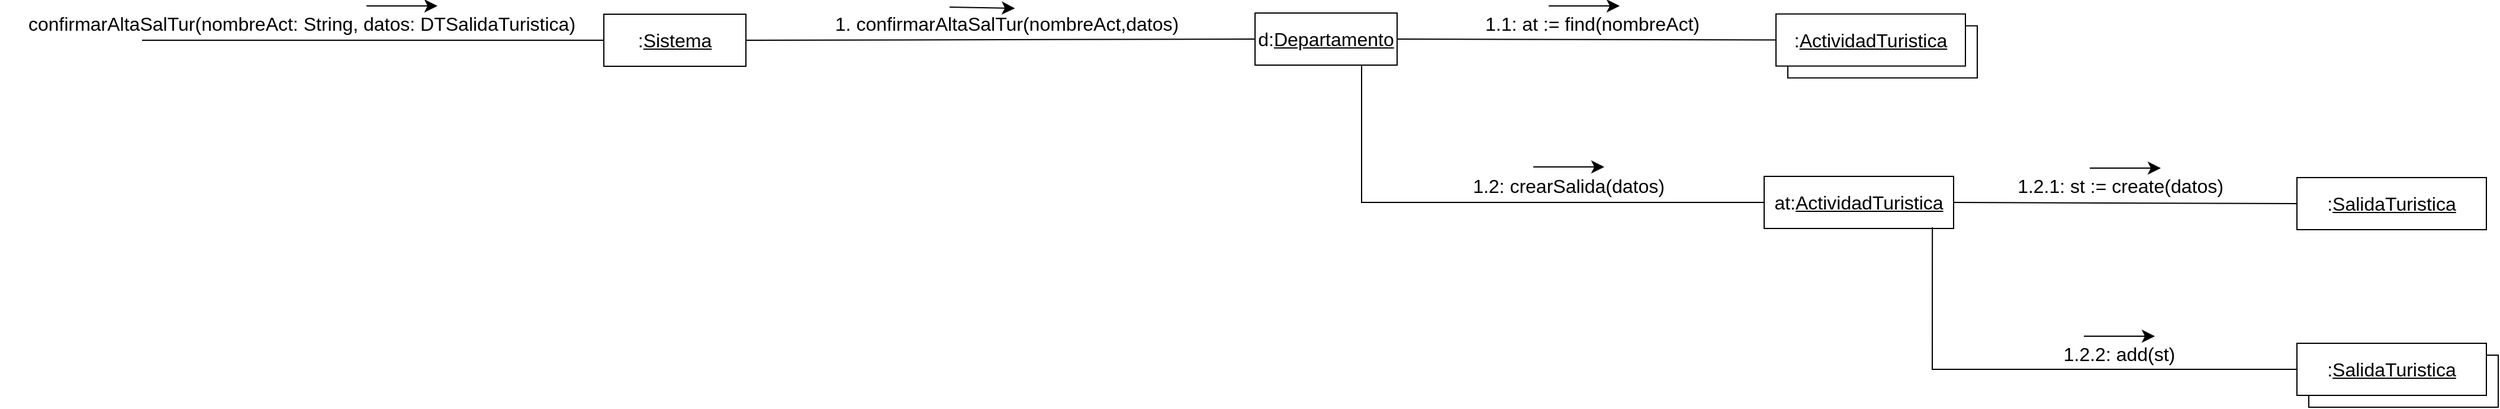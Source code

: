 <mxfile version="21.6.8" type="google">
  <diagram name="Página-1" id="jUuQ-yivEAkDQYrqy-Nv">
    <mxGraphModel grid="1" page="0" gridSize="10" guides="1" tooltips="1" connect="1" arrows="1" fold="1" pageScale="1" pageWidth="827" pageHeight="1169" math="0" shadow="0">
      <root>
        <mxCell id="0" />
        <mxCell id="1" parent="0" />
        <mxCell id="2rc9sKHvx5bH_LAvUkcn-5" value="d:&lt;u&gt;Departamento&lt;/u&gt;" style="rounded=0;whiteSpace=wrap;html=1;fontSize=16;" vertex="1" parent="1">
          <mxGeometry x="420" y="699" width="120" height="44" as="geometry" />
        </mxCell>
        <mxCell id="2rc9sKHvx5bH_LAvUkcn-9" value="" style="rounded=0;whiteSpace=wrap;html=1;fontSize=16;" vertex="1" parent="1">
          <mxGeometry x="870" y="709.8" width="160" height="44" as="geometry" />
        </mxCell>
        <mxCell id="2rc9sKHvx5bH_LAvUkcn-10" value=":&lt;u&gt;ActividadTuristica&lt;/u&gt;" style="rounded=0;whiteSpace=wrap;html=1;fontSize=16;" vertex="1" parent="1">
          <mxGeometry x="860" y="699.8" width="160" height="44" as="geometry" />
        </mxCell>
        <mxCell id="2rc9sKHvx5bH_LAvUkcn-11" value="" style="endArrow=none;html=1;rounded=0;fontSize=12;startSize=8;endSize=8;curved=1;exitX=1;exitY=0.5;exitDx=0;exitDy=0;entryX=0;entryY=0.5;entryDx=0;entryDy=0;" edge="1" parent="1" source="2rc9sKHvx5bH_LAvUkcn-5" target="2rc9sKHvx5bH_LAvUkcn-10">
          <mxGeometry width="50" height="50" relative="1" as="geometry">
            <mxPoint x="600" y="721" as="sourcePoint" />
            <mxPoint x="760" y="589.8" as="targetPoint" />
          </mxGeometry>
        </mxCell>
        <mxCell id="2rc9sKHvx5bH_LAvUkcn-12" value="1.1: at := find(nombreAct)" style="text;html=1;strokeColor=none;fillColor=none;align=center;verticalAlign=middle;whiteSpace=wrap;rounded=0;fontSize=16;" vertex="1" parent="1">
          <mxGeometry x="590" y="693" width="230" height="30" as="geometry" />
        </mxCell>
        <mxCell id="2rc9sKHvx5bH_LAvUkcn-13" value="" style="endArrow=classic;html=1;rounded=0;fontSize=12;startSize=8;endSize=8;curved=1;" edge="1" parent="1">
          <mxGeometry width="50" height="50" relative="1" as="geometry">
            <mxPoint x="668" y="693" as="sourcePoint" />
            <mxPoint x="728" y="693" as="targetPoint" />
          </mxGeometry>
        </mxCell>
        <mxCell id="2rc9sKHvx5bH_LAvUkcn-29" value="" style="rounded=0;whiteSpace=wrap;html=1;fontSize=16;" vertex="1" parent="1">
          <mxGeometry x="1310" y="988" width="160" height="44" as="geometry" />
        </mxCell>
        <mxCell id="2rc9sKHvx5bH_LAvUkcn-36" value="at:&lt;u&gt;ActividadTuristica&lt;/u&gt;" style="rounded=0;whiteSpace=wrap;html=1;fontSize=16;" vertex="1" parent="1">
          <mxGeometry x="850" y="837" width="160" height="44" as="geometry" />
        </mxCell>
        <mxCell id="2rc9sKHvx5bH_LAvUkcn-40" value=":&lt;u&gt;SalidaTuristica&lt;/u&gt;" style="rounded=0;whiteSpace=wrap;html=1;fontSize=16;" vertex="1" parent="1">
          <mxGeometry x="1300" y="838" width="160" height="44" as="geometry" />
        </mxCell>
        <mxCell id="2rc9sKHvx5bH_LAvUkcn-41" value="" style="endArrow=none;html=1;rounded=0;fontSize=12;startSize=8;endSize=8;curved=1;entryX=0;entryY=0.5;entryDx=0;entryDy=0;exitX=1;exitY=0.5;exitDx=0;exitDy=0;" edge="1" parent="1" source="2rc9sKHvx5bH_LAvUkcn-36" target="2rc9sKHvx5bH_LAvUkcn-40">
          <mxGeometry width="50" height="50" relative="1" as="geometry">
            <mxPoint x="1040" y="888" as="sourcePoint" />
            <mxPoint x="1090" y="838" as="targetPoint" />
          </mxGeometry>
        </mxCell>
        <mxCell id="2rc9sKHvx5bH_LAvUkcn-42" value="1.2.1: st := create(datos)" style="text;html=1;strokeColor=none;fillColor=none;align=center;verticalAlign=middle;whiteSpace=wrap;rounded=0;fontSize=16;" vertex="1" parent="1">
          <mxGeometry x="1016" y="830" width="270" height="30" as="geometry" />
        </mxCell>
        <mxCell id="2rc9sKHvx5bH_LAvUkcn-43" value="" style="endArrow=classic;html=1;rounded=0;fontSize=12;startSize=8;endSize=8;curved=1;" edge="1" parent="1">
          <mxGeometry width="50" height="50" relative="1" as="geometry">
            <mxPoint x="1125" y="830" as="sourcePoint" />
            <mxPoint x="1185" y="830" as="targetPoint" />
          </mxGeometry>
        </mxCell>
        <mxCell id="2rc9sKHvx5bH_LAvUkcn-44" value=":&lt;u&gt;SalidaTuristica&lt;/u&gt;" style="rounded=0;whiteSpace=wrap;html=1;fontSize=16;" vertex="1" parent="1">
          <mxGeometry x="1300" y="978" width="160" height="44" as="geometry" />
        </mxCell>
        <mxCell id="2rc9sKHvx5bH_LAvUkcn-45" value="" style="endArrow=none;html=1;rounded=0;fontSize=12;startSize=8;endSize=8;entryX=0.888;entryY=0.977;entryDx=0;entryDy=0;entryPerimeter=0;exitX=0;exitY=0.5;exitDx=0;exitDy=0;" edge="1" parent="1" source="2rc9sKHvx5bH_LAvUkcn-44" target="2rc9sKHvx5bH_LAvUkcn-36">
          <mxGeometry width="50" height="50" relative="1" as="geometry">
            <mxPoint x="1200" y="968" as="sourcePoint" />
            <mxPoint x="1250" y="918" as="targetPoint" />
            <Array as="points">
              <mxPoint x="992" y="1000" />
            </Array>
          </mxGeometry>
        </mxCell>
        <mxCell id="2rc9sKHvx5bH_LAvUkcn-46" value="1.2.2: add(st)" style="text;html=1;strokeColor=none;fillColor=none;align=center;verticalAlign=middle;whiteSpace=wrap;rounded=0;fontSize=16;" vertex="1" parent="1">
          <mxGeometry x="1000" y="972" width="300" height="30" as="geometry" />
        </mxCell>
        <mxCell id="2rc9sKHvx5bH_LAvUkcn-47" value="" style="endArrow=classic;html=1;rounded=0;fontSize=12;startSize=8;endSize=8;curved=1;" edge="1" parent="1">
          <mxGeometry width="50" height="50" relative="1" as="geometry">
            <mxPoint x="1120" y="972" as="sourcePoint" />
            <mxPoint x="1180" y="972" as="targetPoint" />
          </mxGeometry>
        </mxCell>
        <mxCell id="2rc9sKHvx5bH_LAvUkcn-58" value=":&lt;u&gt;Sistema&lt;/u&gt;" style="rounded=0;whiteSpace=wrap;html=1;fontSize=16;" vertex="1" parent="1">
          <mxGeometry x="-130" y="700" width="120" height="44" as="geometry" />
        </mxCell>
        <mxCell id="2rc9sKHvx5bH_LAvUkcn-59" value="" style="endArrow=none;html=1;rounded=0;fontSize=12;startSize=8;endSize=8;curved=1;entryX=0;entryY=0.5;entryDx=0;entryDy=0;" edge="1" parent="1" target="2rc9sKHvx5bH_LAvUkcn-58">
          <mxGeometry width="50" height="50" relative="1" as="geometry">
            <mxPoint x="-520" y="722" as="sourcePoint" />
            <mxPoint x="-90" y="670" as="targetPoint" />
          </mxGeometry>
        </mxCell>
        <mxCell id="2rc9sKHvx5bH_LAvUkcn-60" value="confirmarAltaSalTur(nombreAct: String, datos: DTSalidaTuristica)" style="text;html=1;strokeColor=none;fillColor=none;align=center;verticalAlign=middle;whiteSpace=wrap;rounded=0;fontSize=16;" vertex="1" parent="1">
          <mxGeometry x="-640" y="693" width="510" height="30" as="geometry" />
        </mxCell>
        <mxCell id="2rc9sKHvx5bH_LAvUkcn-61" value="" style="endArrow=classic;html=1;rounded=0;fontSize=12;startSize=8;endSize=8;curved=1;" edge="1" parent="1">
          <mxGeometry width="50" height="50" relative="1" as="geometry">
            <mxPoint x="-330.5" y="693" as="sourcePoint" />
            <mxPoint x="-270.5" y="693" as="targetPoint" />
          </mxGeometry>
        </mxCell>
        <mxCell id="2rc9sKHvx5bH_LAvUkcn-62" value="" style="endArrow=none;html=1;rounded=0;fontSize=12;startSize=8;endSize=8;curved=1;exitX=1;exitY=0.5;exitDx=0;exitDy=0;entryX=0;entryY=0.5;entryDx=0;entryDy=0;" edge="1" parent="1" source="2rc9sKHvx5bH_LAvUkcn-58" target="2rc9sKHvx5bH_LAvUkcn-5">
          <mxGeometry width="50" height="50" relative="1" as="geometry">
            <mxPoint x="380" y="800" as="sourcePoint" />
            <mxPoint x="430" y="750" as="targetPoint" />
          </mxGeometry>
        </mxCell>
        <mxCell id="2rc9sKHvx5bH_LAvUkcn-63" value="1. confirmarAltaSalTur(nombreAct,datos)" style="text;html=1;strokeColor=none;fillColor=none;align=center;verticalAlign=middle;whiteSpace=wrap;rounded=0;fontSize=16;" vertex="1" parent="1">
          <mxGeometry x="40" y="693" width="341" height="30" as="geometry" />
        </mxCell>
        <mxCell id="2rc9sKHvx5bH_LAvUkcn-64" value="" style="endArrow=classic;html=1;rounded=0;fontSize=12;startSize=8;endSize=8;curved=1;entryX=0.367;entryY=0.067;entryDx=0;entryDy=0;entryPerimeter=0;" edge="1" parent="1">
          <mxGeometry width="50" height="50" relative="1" as="geometry">
            <mxPoint x="162" y="694" as="sourcePoint" />
            <mxPoint x="217.147" y="695.01" as="targetPoint" />
          </mxGeometry>
        </mxCell>
        <mxCell id="s0MMDKp_dja9BBz7sC_m-1" value="" style="endArrow=none;html=1;rounded=0;fontSize=12;startSize=8;endSize=8;entryX=0.75;entryY=1;entryDx=0;entryDy=0;exitX=0;exitY=0.5;exitDx=0;exitDy=0;" edge="1" parent="1" source="2rc9sKHvx5bH_LAvUkcn-36" target="2rc9sKHvx5bH_LAvUkcn-5">
          <mxGeometry width="50" height="50" relative="1" as="geometry">
            <mxPoint x="790" y="1040" as="sourcePoint" />
            <mxPoint x="840" y="990" as="targetPoint" />
            <Array as="points">
              <mxPoint x="510" y="859" />
            </Array>
          </mxGeometry>
        </mxCell>
        <mxCell id="s0MMDKp_dja9BBz7sC_m-2" value="1.2: crearSalida(datos)" style="text;html=1;strokeColor=none;fillColor=none;align=center;verticalAlign=middle;whiteSpace=wrap;rounded=0;fontSize=16;" vertex="1" parent="1">
          <mxGeometry x="520" y="830" width="330" height="30" as="geometry" />
        </mxCell>
        <mxCell id="s0MMDKp_dja9BBz7sC_m-3" value="" style="endArrow=classic;html=1;rounded=0;fontSize=12;startSize=8;endSize=8;curved=1;" edge="1" parent="1">
          <mxGeometry width="50" height="50" relative="1" as="geometry">
            <mxPoint x="655" y="829" as="sourcePoint" />
            <mxPoint x="715" y="829" as="targetPoint" />
          </mxGeometry>
        </mxCell>
      </root>
    </mxGraphModel>
  </diagram>
</mxfile>
